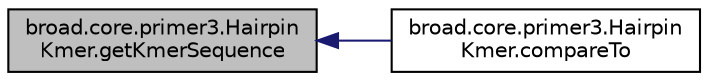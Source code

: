 digraph "broad.core.primer3.HairpinKmer.getKmerSequence"
{
  edge [fontname="Helvetica",fontsize="10",labelfontname="Helvetica",labelfontsize="10"];
  node [fontname="Helvetica",fontsize="10",shape=record];
  rankdir="LR";
  Node1 [label="broad.core.primer3.Hairpin\lKmer.getKmerSequence",height=0.2,width=0.4,color="black", fillcolor="grey75", style="filled" fontcolor="black"];
  Node1 -> Node2 [dir="back",color="midnightblue",fontsize="10",style="solid"];
  Node2 [label="broad.core.primer3.Hairpin\lKmer.compareTo",height=0.2,width=0.4,color="black", fillcolor="white", style="filled",URL="$classbroad_1_1core_1_1primer3_1_1_hairpin_kmer.html#a94a68e49d68979288bb6eb0ef8d8984b"];
}
